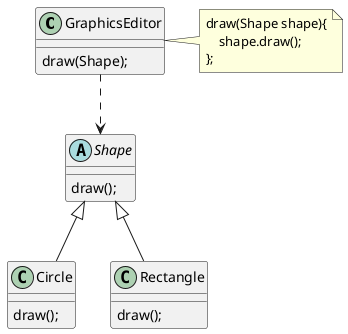 @startuml

class GraphicsEditor{
    draw(Shape);
}
note right of GraphicsEditor
draw(Shape shape){
    shape.draw();
};
end note
class Circle{
    draw();
}
class Rectangle{
    draw();
}
abstract class Shape{
    draw();
}

GraphicsEditor ..> Shape
Shape <|-- Circle
Shape <|-- Rectangle

@enduml